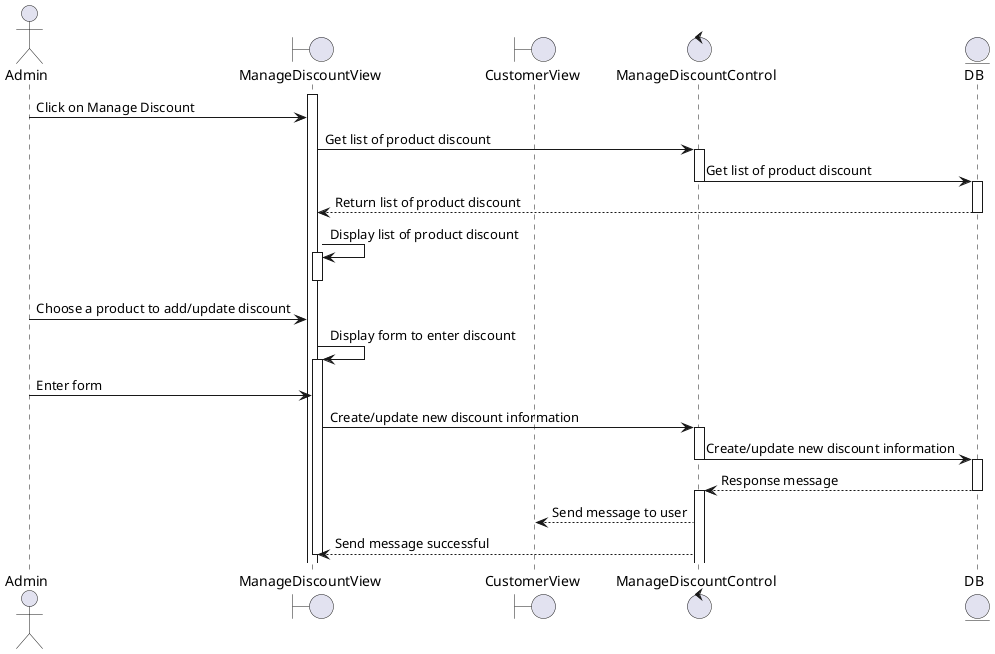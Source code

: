 @startuml 
actor Admin 
boundary ManageDiscountView 
boundary CustomerView 
control ManageDiscountControl
entity DB 

activate ManageDiscountView 
Admin -> ManageDiscountView: Click on Manage Discount
ManageDiscountView -> ManageDiscountControl : Get list of product discount
activate ManageDiscountControl 
ManageDiscountControl -> DB: Get list of product discount
deactivate ManageDiscountControl
activate DB
DB --> ManageDiscountView: Return list of product discount
deactivate DB
ManageDiscountView -> ManageDiscountView: Display list of product discount
activate ManageDiscountView 
deactivate ManageDiscountView 

Admin -> ManageDiscountView: Choose a product to add/update discount
ManageDiscountView -> ManageDiscountView: Display form to enter discount
activate ManageDiscountView
Admin-> ManageDiscountView : Enter form
ManageDiscountView -> ManageDiscountControl: Create/update new discount information
activate ManageDiscountControl    
 
ManageDiscountControl -> DB: Create/update new discount information
deactivate ManageDiscountControl
activate DB
DB--> ManageDiscountControl : Response message
deactivate DB
activate ManageDiscountControl

ManageDiscountControl --> CustomerView: Send message to user
ManageDiscountControl --> ManageDiscountView: Send message successful

deactivate ManageDiscountView

@enduml